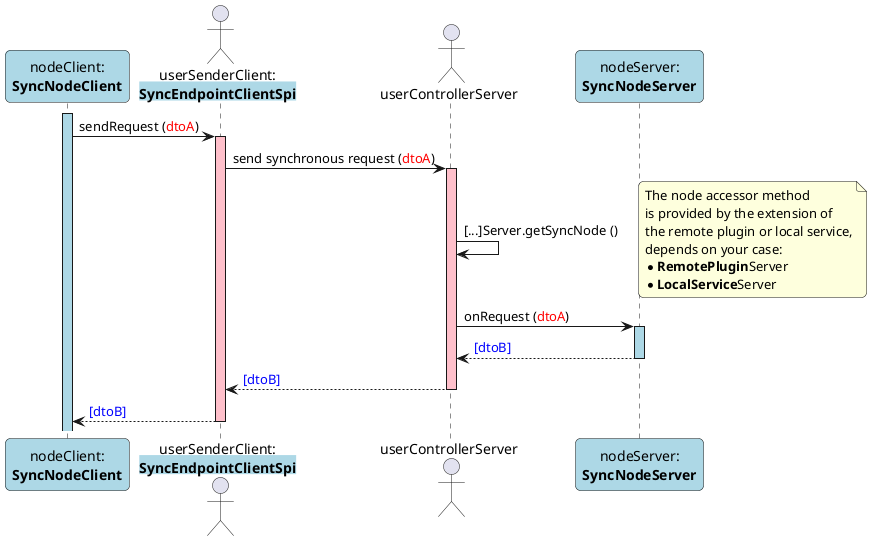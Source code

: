 @startuml

' == THEME ==

skinparam Shadowing false
skinparam RoundCorner 10

' == CONTENT ==

participant "nodeClient:\n**SyncNodeClient**" as nodeClient #LightBlue
actor "userSenderClient:\n**<back:LightBlue>SyncEndpointClientSpi**" as userSenderClient

actor "userControllerServer" as userControllerServer
participant "nodeServer:\n**SyncNodeServer**" as nodeServer #LightBlue

activate nodeClient #LightBlue
nodeClient -> userSenderClient : sendRequest (<color:red>dtoA</color>)
activate userSenderClient #Pink
userSenderClient -> userControllerServer : send synchronous request (<color:red>dtoA</color>)

activate userControllerServer #Pink
userControllerServer -> userControllerServer : [...]Server.getSyncNode ()
note right
    The node accessor method
    is provided by the extension of
    the remote plugin or local service,
    depends on your case:
    * **RemotePlugin**Server
    * **LocalService**Server
end note
userControllerServer -> nodeServer : onRequest (<color:red>dtoA</color>)
activate nodeServer #LightBlue
return <color:blue>[dtoB]</color>
return <color:blue>[dtoB]</color>
return <color:blue>[dtoB]</color>


@enduml
